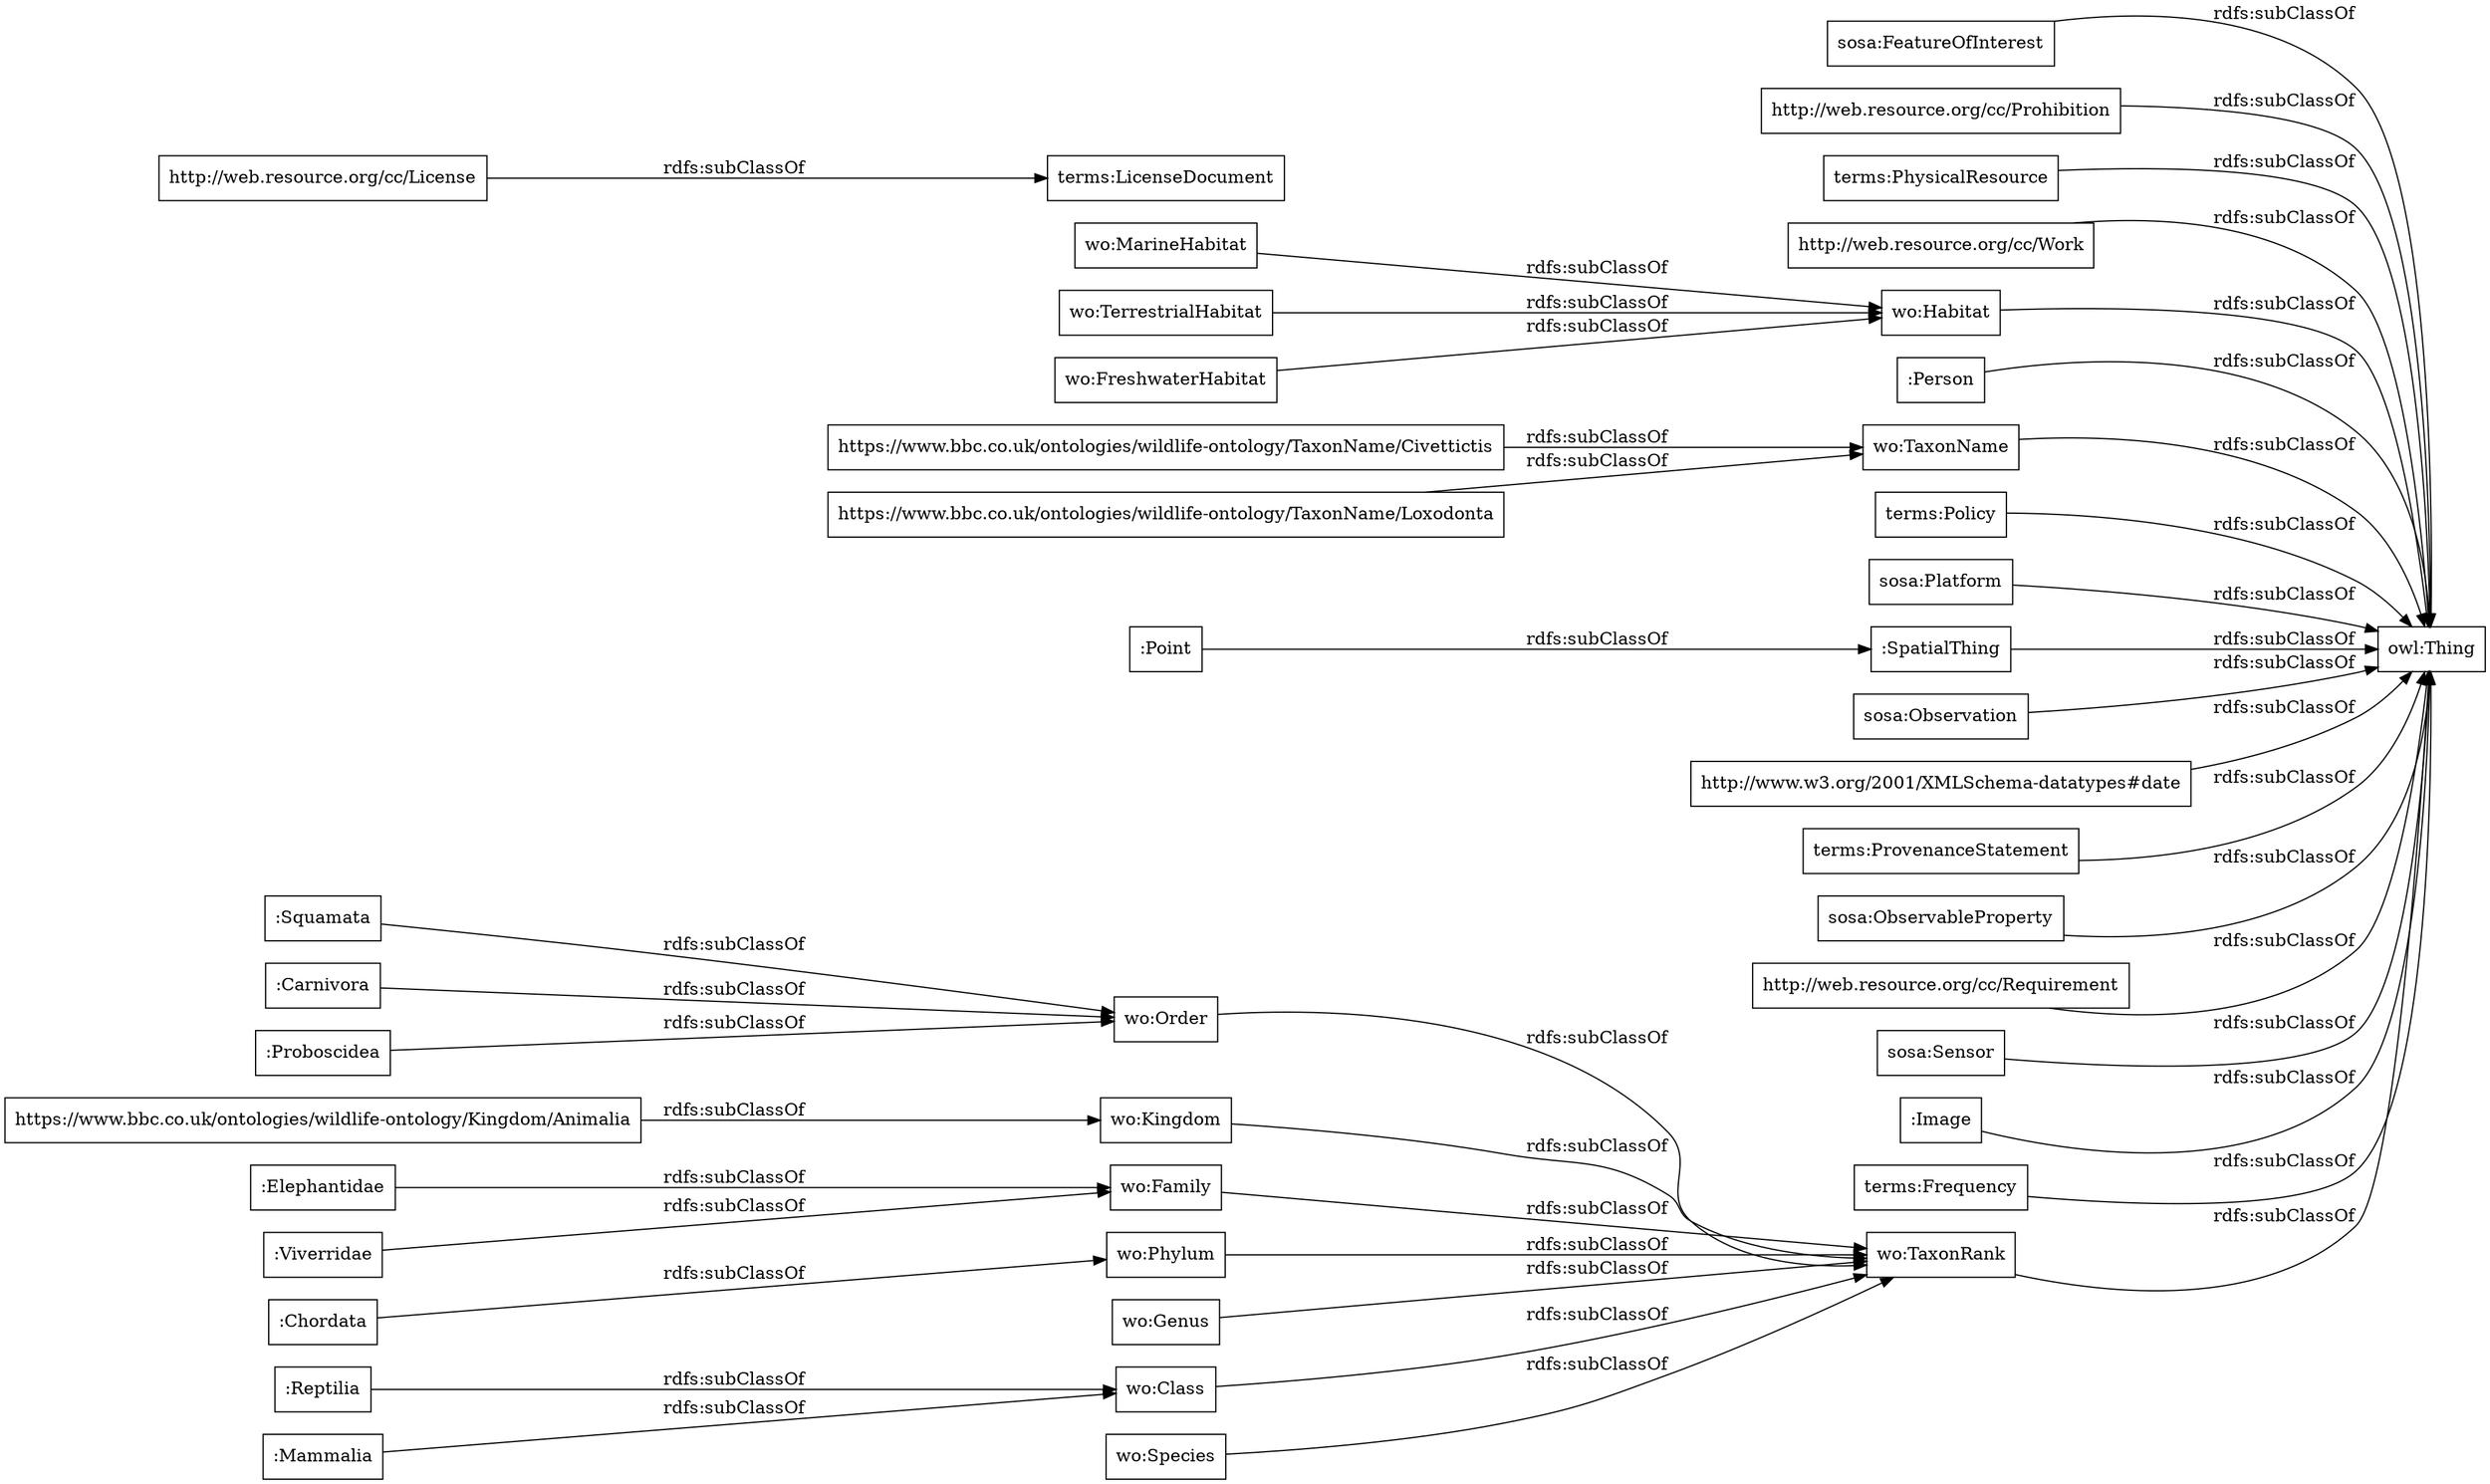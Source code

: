 digraph ar2dtool_diagram { 
rankdir=LR;
size="1000"
node [shape = rectangle, color="black"]; "sosa:FeatureOfInterest" ":Squamata" "http://web.resource.org/cc/Prohibition" "wo:Order" "http://web.resource.org/cc/License" "terms:PhysicalResource" "wo:Kingdom" ":Reptilia" "terms:LicenseDocument" "wo:Family" "https://www.bbc.co.uk/ontologies/wildlife-ontology/Kingdom/Animalia" "wo:MarineHabitat" ":Carnivora" ":Proboscidea" "wo:TerrestrialHabitat" "https://www.bbc.co.uk/ontologies/wildlife-ontology/TaxonName/Civettictis" "wo:Phylum" "wo:Genus" "http://web.resource.org/cc/Work" "wo:Habitat" ":Person" "wo:Class" "wo:TaxonName" ":Mammalia" "wo:FreshwaterHabitat" ":Elephantidae" "terms:Policy" "sosa:Platform" ":SpatialThing" "sosa:Observation" "http://www.w3.org/2001/XMLSchema-datatypes#date" "terms:ProvenanceStatement" ":Chordata" "https://www.bbc.co.uk/ontologies/wildlife-ontology/TaxonName/Loxodonta" "sosa:ObservableProperty" "http://web.resource.org/cc/Requirement" "sosa:Sensor" ":Image" "terms:Frequency" "wo:Species" "wo:TaxonRank" ":Point" ":Viverridae" ; /*classes style*/
	"wo:Species" -> "wo:TaxonRank" [ label = "rdfs:subClassOf" ];
	"wo:Kingdom" -> "wo:TaxonRank" [ label = "rdfs:subClassOf" ];
	"sosa:Platform" -> "owl:Thing" [ label = "rdfs:subClassOf" ];
	":Image" -> "owl:Thing" [ label = "rdfs:subClassOf" ];
	"wo:Family" -> "wo:TaxonRank" [ label = "rdfs:subClassOf" ];
	":Point" -> ":SpatialThing" [ label = "rdfs:subClassOf" ];
	"http://web.resource.org/cc/Prohibition" -> "owl:Thing" [ label = "rdfs:subClassOf" ];
	"terms:Policy" -> "owl:Thing" [ label = "rdfs:subClassOf" ];
	"terms:Frequency" -> "owl:Thing" [ label = "rdfs:subClassOf" ];
	"http://web.resource.org/cc/Requirement" -> "owl:Thing" [ label = "rdfs:subClassOf" ];
	"wo:MarineHabitat" -> "wo:Habitat" [ label = "rdfs:subClassOf" ];
	":Proboscidea" -> "wo:Order" [ label = "rdfs:subClassOf" ];
	"https://www.bbc.co.uk/ontologies/wildlife-ontology/TaxonName/Loxodonta" -> "wo:TaxonName" [ label = "rdfs:subClassOf" ];
	"wo:Order" -> "wo:TaxonRank" [ label = "rdfs:subClassOf" ];
	"https://www.bbc.co.uk/ontologies/wildlife-ontology/TaxonName/Civettictis" -> "wo:TaxonName" [ label = "rdfs:subClassOf" ];
	"wo:TaxonName" -> "owl:Thing" [ label = "rdfs:subClassOf" ];
	"http://web.resource.org/cc/Work" -> "owl:Thing" [ label = "rdfs:subClassOf" ];
	"sosa:Sensor" -> "owl:Thing" [ label = "rdfs:subClassOf" ];
	":Mammalia" -> "wo:Class" [ label = "rdfs:subClassOf" ];
	"wo:Habitat" -> "owl:Thing" [ label = "rdfs:subClassOf" ];
	":Reptilia" -> "wo:Class" [ label = "rdfs:subClassOf" ];
	"wo:TaxonRank" -> "owl:Thing" [ label = "rdfs:subClassOf" ];
	"https://www.bbc.co.uk/ontologies/wildlife-ontology/Kingdom/Animalia" -> "wo:Kingdom" [ label = "rdfs:subClassOf" ];
	":Elephantidae" -> "wo:Family" [ label = "rdfs:subClassOf" ];
	":Viverridae" -> "wo:Family" [ label = "rdfs:subClassOf" ];
	":SpatialThing" -> "owl:Thing" [ label = "rdfs:subClassOf" ];
	"terms:PhysicalResource" -> "owl:Thing" [ label = "rdfs:subClassOf" ];
	"wo:Phylum" -> "wo:TaxonRank" [ label = "rdfs:subClassOf" ];
	"wo:FreshwaterHabitat" -> "wo:Habitat" [ label = "rdfs:subClassOf" ];
	"http://web.resource.org/cc/License" -> "terms:LicenseDocument" [ label = "rdfs:subClassOf" ];
	":Chordata" -> "wo:Phylum" [ label = "rdfs:subClassOf" ];
	"terms:ProvenanceStatement" -> "owl:Thing" [ label = "rdfs:subClassOf" ];
	":Carnivora" -> "wo:Order" [ label = "rdfs:subClassOf" ];
	"wo:Class" -> "wo:TaxonRank" [ label = "rdfs:subClassOf" ];
	"sosa:Observation" -> "owl:Thing" [ label = "rdfs:subClassOf" ];
	":Person" -> "owl:Thing" [ label = "rdfs:subClassOf" ];
	"sosa:FeatureOfInterest" -> "owl:Thing" [ label = "rdfs:subClassOf" ];
	"wo:TerrestrialHabitat" -> "wo:Habitat" [ label = "rdfs:subClassOf" ];
	"sosa:ObservableProperty" -> "owl:Thing" [ label = "rdfs:subClassOf" ];
	"http://www.w3.org/2001/XMLSchema-datatypes#date" -> "owl:Thing" [ label = "rdfs:subClassOf" ];
	":Squamata" -> "wo:Order" [ label = "rdfs:subClassOf" ];
	"wo:Genus" -> "wo:TaxonRank" [ label = "rdfs:subClassOf" ];

}
